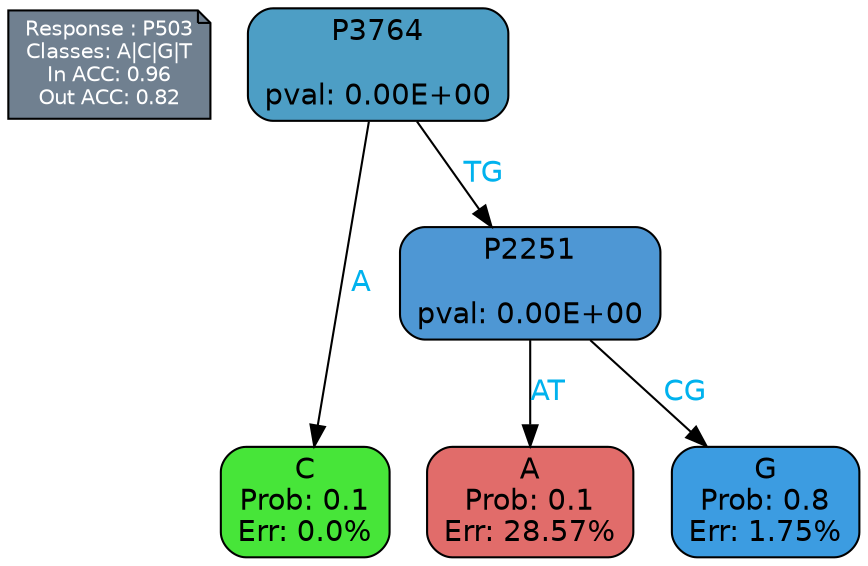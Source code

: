 digraph Tree {
node [shape=box, style="filled, rounded", color="black", fontname=helvetica] ;
graph [ranksep=equally, splines=polylines, bgcolor=transparent, dpi=600] ;
edge [fontname=helvetica] ;
LEGEND [label="Response : P503
Classes: A|C|G|T
In ACC: 0.96
Out ACC: 0.82
",shape=note,align=left,style=filled,fillcolor="slategray",fontcolor="white",fontsize=10];1 [label="P3764

pval: 0.00E+00", fillcolor="#4d9ec5"] ;
2 [label="C
Prob: 0.1
Err: 0.0%", fillcolor="#47e539"] ;
3 [label="P2251

pval: 0.00E+00", fillcolor="#4e97d4"] ;
4 [label="A
Prob: 0.1
Err: 28.57%", fillcolor="#e16c6a"] ;
5 [label="G
Prob: 0.8
Err: 1.75%", fillcolor="#3c9ce1"] ;
1 -> 2 [label="A",fontcolor=deepskyblue2] ;
1 -> 3 [label="TG",fontcolor=deepskyblue2] ;
3 -> 4 [label="AT",fontcolor=deepskyblue2] ;
3 -> 5 [label="CG",fontcolor=deepskyblue2] ;
{rank = same; 2;4;5;}{rank = same; LEGEND;1;}}